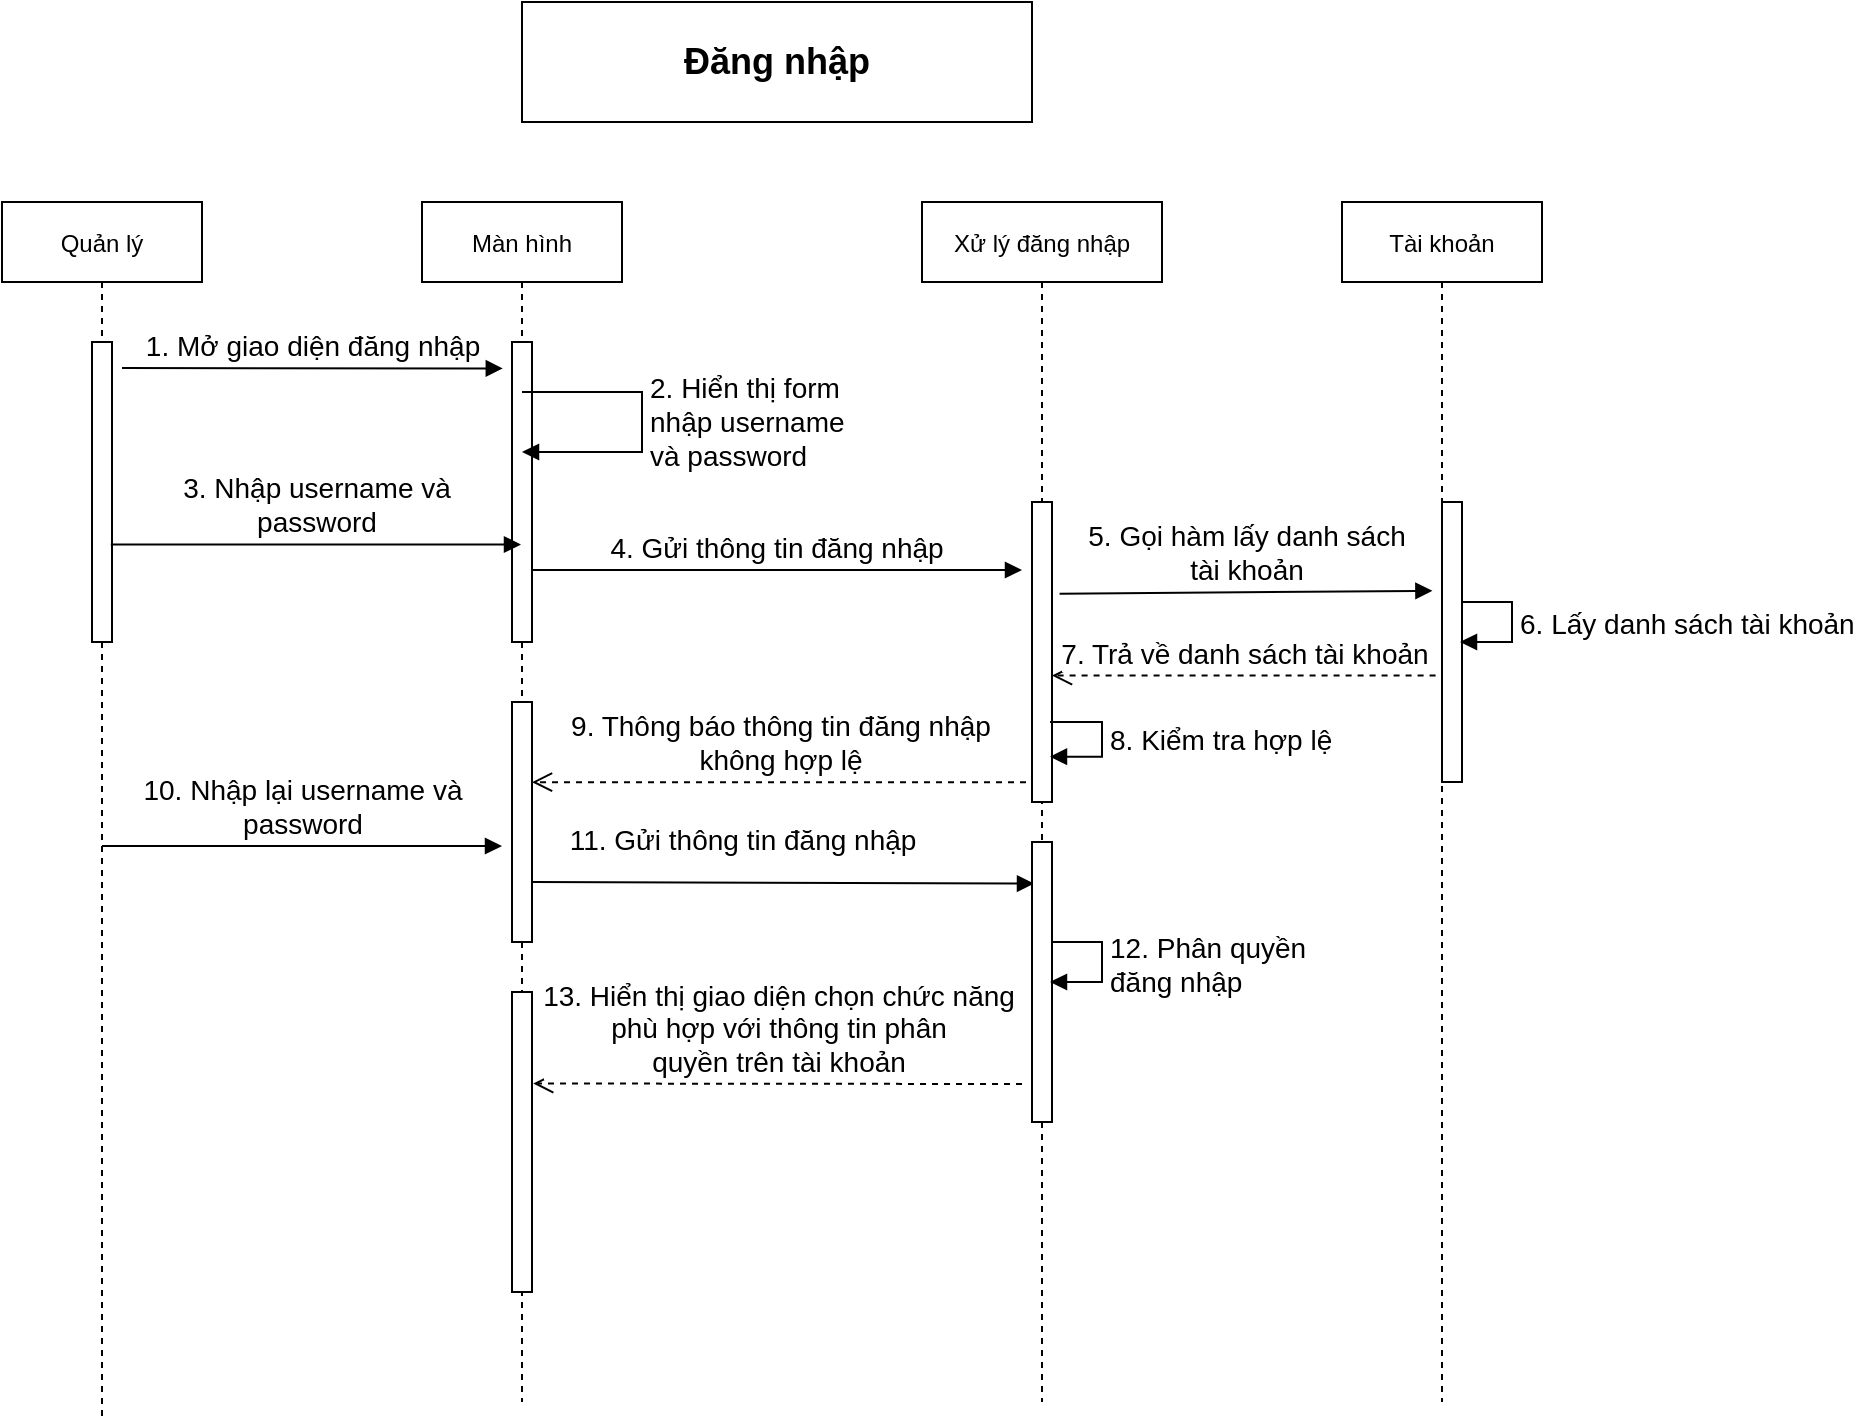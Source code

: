 <mxfile version="16.4.11" type="device"><diagram id="v-X9X0zEXZ8fNnFzM3GZ" name="Page-1"><mxGraphModel dx="1038" dy="1741" grid="1" gridSize="10" guides="1" tooltips="1" connect="1" arrows="1" fold="1" page="1" pageScale="1" pageWidth="850" pageHeight="1100" math="0" shadow="0"><root><mxCell id="0"/><mxCell id="1" parent="0"/><mxCell id="bsjASIXWB1F2wVYdNeFD-165" value="Quản lý" style="shape=umlLifeline;perimeter=lifelinePerimeter;container=1;collapsible=0;recursiveResize=0;rounded=0;shadow=0;strokeWidth=1;" vertex="1" parent="1"><mxGeometry x="150" y="80" width="100" height="610" as="geometry"/></mxCell><mxCell id="bsjASIXWB1F2wVYdNeFD-166" value="" style="points=[];perimeter=orthogonalPerimeter;rounded=0;shadow=0;strokeWidth=1;" vertex="1" parent="bsjASIXWB1F2wVYdNeFD-165"><mxGeometry x="45" y="70" width="10" height="150" as="geometry"/></mxCell><mxCell id="bsjASIXWB1F2wVYdNeFD-168" value="Màn hình" style="shape=umlLifeline;perimeter=lifelinePerimeter;container=1;collapsible=0;recursiveResize=0;rounded=0;shadow=0;strokeWidth=1;" vertex="1" parent="1"><mxGeometry x="360" y="80" width="100" height="600" as="geometry"/></mxCell><mxCell id="bsjASIXWB1F2wVYdNeFD-196" value="" style="html=1;points=[];perimeter=orthogonalPerimeter;fontSize=14;" vertex="1" parent="bsjASIXWB1F2wVYdNeFD-168"><mxGeometry x="45" y="70" width="10" height="150" as="geometry"/></mxCell><mxCell id="bsjASIXWB1F2wVYdNeFD-197" value="2. Hiển thị form&lt;br&gt;nhập username&lt;br&gt;và password" style="edgeStyle=orthogonalEdgeStyle;html=1;align=left;spacingLeft=2;endArrow=block;rounded=0;fontSize=14;" edge="1" target="bsjASIXWB1F2wVYdNeFD-168" parent="bsjASIXWB1F2wVYdNeFD-168"><mxGeometry relative="1" as="geometry"><mxPoint x="50" y="95" as="sourcePoint"/><Array as="points"><mxPoint x="110" y="95"/><mxPoint x="110" y="125"/></Array></mxGeometry></mxCell><mxCell id="bsjASIXWB1F2wVYdNeFD-204" value="" style="html=1;points=[];perimeter=orthogonalPerimeter;fontSize=14;" vertex="1" parent="bsjASIXWB1F2wVYdNeFD-168"><mxGeometry x="45" y="250" width="10" height="120" as="geometry"/></mxCell><mxCell id="bsjASIXWB1F2wVYdNeFD-208" value="11. Gửi thông tin đăng nhập" style="html=1;verticalAlign=bottom;endArrow=block;rounded=0;fontSize=14;exitX=1.3;exitY=0.947;exitDx=0;exitDy=0;exitPerimeter=0;entryX=0.1;entryY=0.077;entryDx=0;entryDy=0;entryPerimeter=0;" edge="1" parent="bsjASIXWB1F2wVYdNeFD-168"><mxGeometry x="-0.164" y="10" width="80" relative="1" as="geometry"><mxPoint x="55" y="340.05" as="sourcePoint"/><mxPoint x="306" y="340.78" as="targetPoint"/><mxPoint as="offset"/></mxGeometry></mxCell><mxCell id="bsjASIXWB1F2wVYdNeFD-225" value="" style="points=[];perimeter=orthogonalPerimeter;rounded=0;shadow=0;strokeWidth=1;" vertex="1" parent="bsjASIXWB1F2wVYdNeFD-168"><mxGeometry x="45" y="395" width="10" height="150" as="geometry"/></mxCell><mxCell id="bsjASIXWB1F2wVYdNeFD-172" value="Xử lý đăng nhập" style="shape=umlLifeline;perimeter=lifelinePerimeter;container=1;collapsible=0;recursiveResize=0;rounded=0;shadow=0;strokeWidth=1;" vertex="1" parent="1"><mxGeometry x="610" y="80" width="120" height="600" as="geometry"/></mxCell><mxCell id="bsjASIXWB1F2wVYdNeFD-201" value="" style="html=1;points=[];perimeter=orthogonalPerimeter;fontSize=14;" vertex="1" parent="bsjASIXWB1F2wVYdNeFD-172"><mxGeometry x="55" y="150" width="10" height="150" as="geometry"/></mxCell><mxCell id="bsjASIXWB1F2wVYdNeFD-202" value="8. Kiểm tra hợp lệ" style="edgeStyle=orthogonalEdgeStyle;html=1;align=left;spacingLeft=2;endArrow=block;rounded=0;fontSize=14;entryX=0.9;entryY=0.849;entryDx=0;entryDy=0;entryPerimeter=0;" edge="1" target="bsjASIXWB1F2wVYdNeFD-201" parent="bsjASIXWB1F2wVYdNeFD-172"><mxGeometry relative="1" as="geometry"><mxPoint x="64" y="260" as="sourcePoint"/><Array as="points"><mxPoint x="65" y="260"/><mxPoint x="90" y="260"/><mxPoint x="90" y="277"/></Array><mxPoint x="69" y="218" as="targetPoint"/></mxGeometry></mxCell><mxCell id="bsjASIXWB1F2wVYdNeFD-223" value="" style="html=1;points=[];perimeter=orthogonalPerimeter;fontSize=14;" vertex="1" parent="bsjASIXWB1F2wVYdNeFD-172"><mxGeometry x="55" y="320" width="10" height="140" as="geometry"/></mxCell><mxCell id="bsjASIXWB1F2wVYdNeFD-224" value="12. Phân quyền&lt;br&gt;đăng nhập" style="edgeStyle=orthogonalEdgeStyle;html=1;align=left;spacingLeft=2;endArrow=block;rounded=0;fontSize=14;" edge="1" parent="bsjASIXWB1F2wVYdNeFD-172" source="bsjASIXWB1F2wVYdNeFD-223"><mxGeometry relative="1" as="geometry"><mxPoint x="-1361" y="200" as="sourcePoint"/><Array as="points"><mxPoint x="90" y="370"/><mxPoint x="90" y="390"/><mxPoint x="64" y="390"/></Array><mxPoint x="64" y="390" as="targetPoint"/></mxGeometry></mxCell><mxCell id="bsjASIXWB1F2wVYdNeFD-177" value="Tài khoản" style="shape=umlLifeline;perimeter=lifelinePerimeter;container=1;collapsible=0;recursiveResize=0;rounded=0;shadow=0;strokeWidth=1;" vertex="1" parent="1"><mxGeometry x="820" y="80" width="100" height="600" as="geometry"/></mxCell><mxCell id="bsjASIXWB1F2wVYdNeFD-219" value="" style="html=1;points=[];perimeter=orthogonalPerimeter;fontSize=14;" vertex="1" parent="bsjASIXWB1F2wVYdNeFD-177"><mxGeometry x="50" y="150" width="10" height="140" as="geometry"/></mxCell><mxCell id="bsjASIXWB1F2wVYdNeFD-220" value="6. Lấy danh sách tài khoản" style="edgeStyle=orthogonalEdgeStyle;html=1;align=left;spacingLeft=2;endArrow=block;rounded=0;fontSize=14;" edge="1" parent="bsjASIXWB1F2wVYdNeFD-177" source="bsjASIXWB1F2wVYdNeFD-219"><mxGeometry relative="1" as="geometry"><mxPoint x="-546" y="110" as="sourcePoint"/><Array as="points"><mxPoint x="85" y="200"/><mxPoint x="85" y="220"/><mxPoint x="59" y="220"/></Array><mxPoint x="59" y="220" as="targetPoint"/></mxGeometry></mxCell><mxCell id="bsjASIXWB1F2wVYdNeFD-188" value="&lt;span style=&quot;font-size: 18px&quot;&gt;&lt;b&gt;Đăng nhập&lt;/b&gt;&lt;/span&gt;" style="rounded=0;whiteSpace=wrap;html=1;fontSize=12;" vertex="1" parent="1"><mxGeometry x="410" y="-20" width="255" height="60" as="geometry"/></mxCell><mxCell id="bsjASIXWB1F2wVYdNeFD-189" value="&lt;span style=&quot;font-size: 14px&quot;&gt;1. Mở giao diện đăng nhập&lt;/span&gt;" style="html=1;verticalAlign=bottom;endArrow=block;rounded=0;fontSize=12;entryX=-0.46;entryY=0.088;entryDx=0;entryDy=0;entryPerimeter=0;" edge="1" parent="1" target="bsjASIXWB1F2wVYdNeFD-196"><mxGeometry width="80" relative="1" as="geometry"><mxPoint x="210" y="163" as="sourcePoint"/><mxPoint x="405" y="163" as="targetPoint"/></mxGeometry></mxCell><mxCell id="bsjASIXWB1F2wVYdNeFD-198" value="3. Nhập username và &lt;br&gt;password" style="html=1;verticalAlign=bottom;endArrow=block;rounded=0;fontSize=14;exitX=0.94;exitY=0.675;exitDx=0;exitDy=0;exitPerimeter=0;" edge="1" parent="1" source="bsjASIXWB1F2wVYdNeFD-166" target="bsjASIXWB1F2wVYdNeFD-168"><mxGeometry width="80" relative="1" as="geometry"><mxPoint x="370" y="190" as="sourcePoint"/><mxPoint x="450" y="190" as="targetPoint"/></mxGeometry></mxCell><mxCell id="bsjASIXWB1F2wVYdNeFD-199" value="4. Gửi thông tin đăng nhập" style="html=1;verticalAlign=bottom;endArrow=block;rounded=0;fontSize=14;exitX=0.98;exitY=0.76;exitDx=0;exitDy=0;exitPerimeter=0;" edge="1" parent="1" source="bsjASIXWB1F2wVYdNeFD-196"><mxGeometry width="80" relative="1" as="geometry"><mxPoint x="370" y="270" as="sourcePoint"/><mxPoint x="660" y="264" as="targetPoint"/></mxGeometry></mxCell><mxCell id="bsjASIXWB1F2wVYdNeFD-203" value="9. Thông báo thông tin đăng nhập&lt;br&gt;không hợp lệ" style="html=1;verticalAlign=bottom;endArrow=open;dashed=1;endSize=8;rounded=0;fontSize=14;exitX=-0.3;exitY=0.934;exitDx=0;exitDy=0;exitPerimeter=0;" edge="1" parent="1" source="bsjASIXWB1F2wVYdNeFD-201" target="bsjASIXWB1F2wVYdNeFD-204"><mxGeometry relative="1" as="geometry"><mxPoint x="670" y="340" as="sourcePoint"/><mxPoint x="430" y="361" as="targetPoint"/></mxGeometry></mxCell><mxCell id="bsjASIXWB1F2wVYdNeFD-205" value="10. Nhập lại username và&lt;br&gt;password" style="html=1;verticalAlign=bottom;endArrow=block;rounded=0;fontSize=14;" edge="1" parent="1" source="bsjASIXWB1F2wVYdNeFD-165"><mxGeometry width="80" relative="1" as="geometry"><mxPoint x="205" y="400" as="sourcePoint"/><mxPoint x="400" y="402" as="targetPoint"/></mxGeometry></mxCell><mxCell id="bsjASIXWB1F2wVYdNeFD-218" value="5. Gọi hàm lấy danh sách&lt;br&gt;tài khoản" style="html=1;verticalAlign=bottom;endArrow=block;rounded=0;fontSize=14;exitX=1.38;exitY=0.306;exitDx=0;exitDy=0;exitPerimeter=0;entryX=-0.48;entryY=0.317;entryDx=0;entryDy=0;entryPerimeter=0;" edge="1" parent="1" source="bsjASIXWB1F2wVYdNeFD-201" target="bsjASIXWB1F2wVYdNeFD-219"><mxGeometry width="80" relative="1" as="geometry"><mxPoint x="570" y="310" as="sourcePoint"/><mxPoint x="860" y="273" as="targetPoint"/></mxGeometry></mxCell><mxCell id="bsjASIXWB1F2wVYdNeFD-226" value="13. Hiển thị giao diện chọn chức năng&lt;br&gt;phù hợp với thông tin phân&lt;br&gt;quyền trên tài khoản" style="html=1;verticalAlign=bottom;endArrow=open;dashed=1;endSize=8;rounded=0;fontSize=14;entryX=1.06;entryY=0.305;entryDx=0;entryDy=0;entryPerimeter=0;" edge="1" parent="1" target="bsjASIXWB1F2wVYdNeFD-225"><mxGeometry relative="1" as="geometry"><mxPoint x="660" y="521" as="sourcePoint"/><mxPoint x="570" y="480" as="targetPoint"/></mxGeometry></mxCell><mxCell id="bsjASIXWB1F2wVYdNeFD-227" value="7. Trả về danh sách tài khoản" style="html=1;verticalAlign=bottom;endArrow=open;dashed=1;endSize=8;rounded=0;fontSize=14;exitX=-0.32;exitY=0.62;exitDx=0;exitDy=0;exitPerimeter=0;" edge="1" parent="1" source="bsjASIXWB1F2wVYdNeFD-219" target="bsjASIXWB1F2wVYdNeFD-201"><mxGeometry relative="1" as="geometry"><mxPoint x="650" y="450" as="sourcePoint"/><mxPoint x="570" y="450" as="targetPoint"/></mxGeometry></mxCell></root></mxGraphModel></diagram></mxfile>